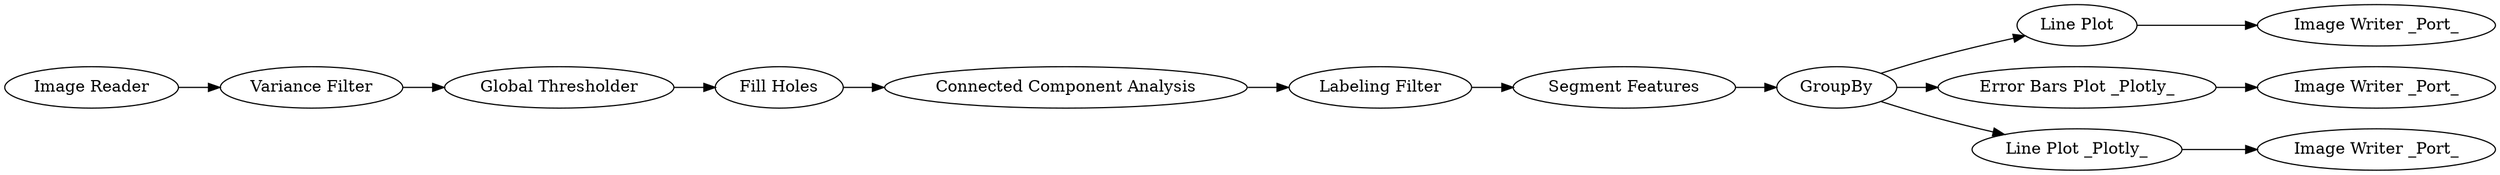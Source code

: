 digraph {
	"6299014158931112071_9" [label="Connected Component Analysis"]
	"-1552548002898603190_16" [label="Line Plot"]
	"-4550178115178670659_8" [label="Fill Holes"]
	"6299014158931112071_10" [label="Labeling Filter"]
	"-4550178115178670659_7" [label="Global Thresholder"]
	"-1552548002898603190_20" [label="Image Writer _Port_"]
	"-1552548002898603190_19" [label="Image Writer _Port_"]
	"-1552548002898603190_1" [label="Image Reader"]
	"6299014158931112071_11" [label="Segment Features"]
	"-1552548002898603190_12" [label=GroupBy]
	"-1552548002898603190_21" [label="Error Bars Plot _Plotly_"]
	"-4550178115178670659_2" [label="Variance Filter"]
	"-1552548002898603190_15" [label="Line Plot _Plotly_"]
	"-1552548002898603190_22" [label="Image Writer _Port_"]
	"-1552548002898603190_1" -> "-4550178115178670659_2"
	"-1552548002898603190_12" -> "-1552548002898603190_15"
	"-4550178115178670659_8" -> "6299014158931112071_9"
	"-1552548002898603190_12" -> "-1552548002898603190_21"
	"6299014158931112071_10" -> "6299014158931112071_11"
	"-1552548002898603190_16" -> "-1552548002898603190_19"
	"-4550178115178670659_7" -> "-4550178115178670659_8"
	"-4550178115178670659_2" -> "-4550178115178670659_7"
	"6299014158931112071_11" -> "-1552548002898603190_12"
	"-1552548002898603190_21" -> "-1552548002898603190_22"
	"6299014158931112071_9" -> "6299014158931112071_10"
	"-1552548002898603190_15" -> "-1552548002898603190_20"
	"-1552548002898603190_12" -> "-1552548002898603190_16"
	rankdir=LR
}
